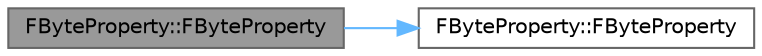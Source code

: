 digraph "FByteProperty::FByteProperty"
{
 // INTERACTIVE_SVG=YES
 // LATEX_PDF_SIZE
  bgcolor="transparent";
  edge [fontname=Helvetica,fontsize=10,labelfontname=Helvetica,labelfontsize=10];
  node [fontname=Helvetica,fontsize=10,shape=box,height=0.2,width=0.4];
  rankdir="LR";
  Node1 [id="Node000001",label="FByteProperty::FByteProperty",height=0.2,width=0.4,color="gray40", fillcolor="grey60", style="filled", fontcolor="black",tooltip="Constructor used for constructing compiled in properties."];
  Node1 -> Node2 [id="edge1_Node000001_Node000002",color="steelblue1",style="solid",tooltip=" "];
  Node2 [id="Node000002",label="FByteProperty::FByteProperty",height=0.2,width=0.4,color="grey40", fillcolor="white", style="filled",URL="$d0/d4d/classFByteProperty.html#adf1da8405b50558ccd7791567aaf7cca",tooltip=" "];
}
